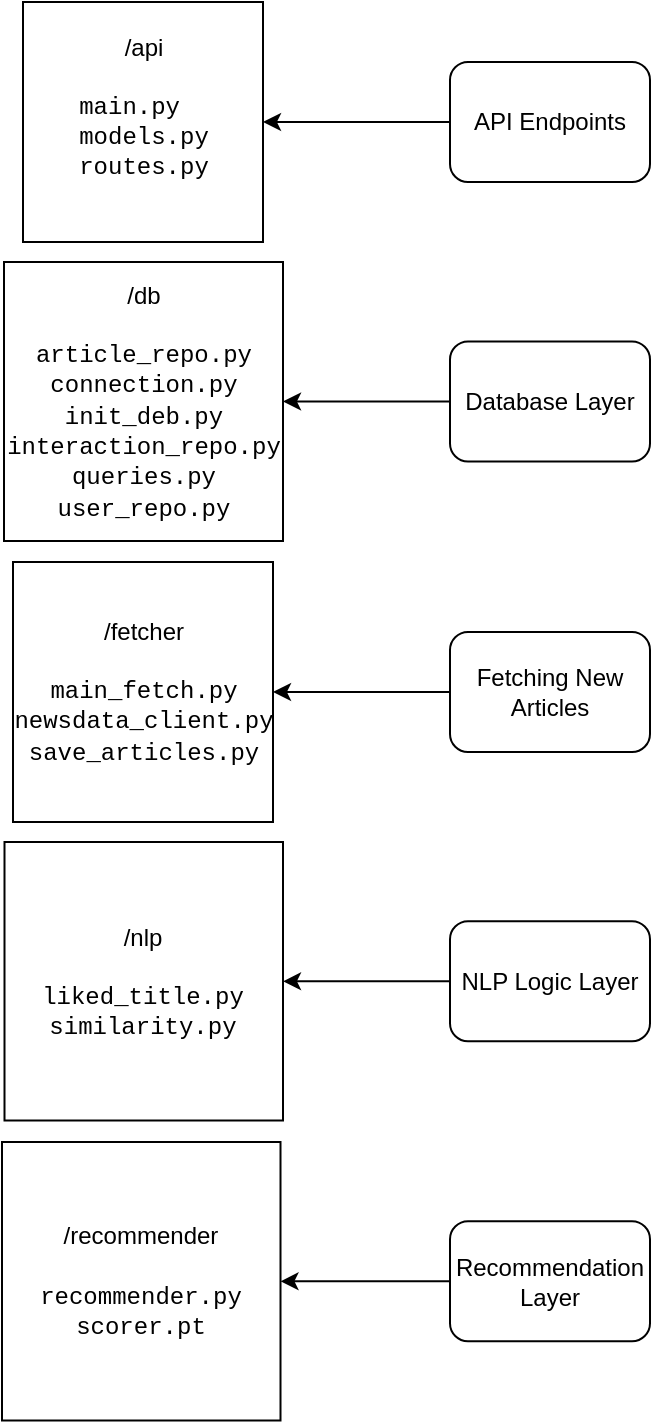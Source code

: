 <mxfile version="28.0.7">
  <diagram name="Page-1" id="AVT-TqWyHdbHqv9SzNXz">
    <mxGraphModel dx="1426" dy="790" grid="1" gridSize="10" guides="1" tooltips="1" connect="1" arrows="1" fold="1" page="1" pageScale="1" pageWidth="850" pageHeight="1100" math="0" shadow="0">
      <root>
        <mxCell id="0" />
        <mxCell id="1" parent="0" />
        <mxCell id="6kvLNTDZqLlbQICBbRyy-1" value="/api&lt;div&gt;&lt;br&gt;&lt;/div&gt;&lt;div style=&quot;text-align: left;&quot;&gt;&lt;font face=&quot;Courier New&quot;&gt;main.py&lt;/font&gt;&lt;/div&gt;&lt;div style=&quot;text-align: left;&quot;&gt;&lt;font face=&quot;Courier New&quot;&gt;models.py&lt;/font&gt;&lt;/div&gt;&lt;div style=&quot;text-align: left;&quot;&gt;&lt;font face=&quot;Courier New&quot;&gt;routes.py&lt;/font&gt;&lt;/div&gt;&lt;div style=&quot;text-align: left;&quot;&gt;&lt;br&gt;&lt;/div&gt;" style="whiteSpace=wrap;html=1;aspect=fixed;" vertex="1" parent="1">
          <mxGeometry x="296.5" y="30" width="120" height="120" as="geometry" />
        </mxCell>
        <mxCell id="6kvLNTDZqLlbQICBbRyy-2" value="/db&lt;div&gt;&lt;br&gt;&lt;div&gt;&lt;font face=&quot;Courier New&quot;&gt;article_repo.py&lt;/font&gt;&lt;/div&gt;&lt;div&gt;&lt;font face=&quot;Courier New&quot;&gt;connection.py&lt;/font&gt;&lt;/div&gt;&lt;div&gt;&lt;font face=&quot;Courier New&quot;&gt;init_deb.py&lt;/font&gt;&lt;/div&gt;&lt;div&gt;&lt;font face=&quot;Courier New&quot;&gt;interaction_repo.py&lt;/font&gt;&lt;/div&gt;&lt;div&gt;&lt;font face=&quot;Courier New&quot;&gt;queries.py&lt;/font&gt;&lt;/div&gt;&lt;div&gt;&lt;font face=&quot;Courier New&quot;&gt;user_repo.py&lt;/font&gt;&lt;/div&gt;&lt;/div&gt;" style="whiteSpace=wrap;html=1;aspect=fixed;align=center;" vertex="1" parent="1">
          <mxGeometry x="287" y="160" width="139.5" height="139.5" as="geometry" />
        </mxCell>
        <mxCell id="6kvLNTDZqLlbQICBbRyy-3" value="/fetcher&lt;div&gt;&lt;br&gt;&lt;/div&gt;&lt;div&gt;&lt;font face=&quot;Courier New&quot;&gt;main_fetch.py&lt;/font&gt;&lt;/div&gt;&lt;div&gt;&lt;font face=&quot;Courier New&quot;&gt;newsdata_client.py&lt;/font&gt;&lt;/div&gt;&lt;div&gt;&lt;font face=&quot;Courier New&quot;&gt;save_articles.py&lt;/font&gt;&lt;/div&gt;" style="whiteSpace=wrap;html=1;aspect=fixed;" vertex="1" parent="1">
          <mxGeometry x="291.5" y="310" width="130" height="130" as="geometry" />
        </mxCell>
        <mxCell id="6kvLNTDZqLlbQICBbRyy-7" value="&lt;div&gt;&lt;span style=&quot;background-color: transparent; color: light-dark(rgb(0, 0, 0), rgb(255, 255, 255));&quot;&gt;/nlp&lt;/span&gt;&lt;/div&gt;&lt;div&gt;&lt;br&gt;&lt;div&gt;&lt;font face=&quot;Courier New&quot;&gt;liked_title.py&lt;/font&gt;&lt;/div&gt;&lt;div&gt;&lt;font face=&quot;Courier New&quot;&gt;similarity.py&lt;/font&gt;&lt;/div&gt;&lt;/div&gt;" style="whiteSpace=wrap;html=1;aspect=fixed;" vertex="1" parent="1">
          <mxGeometry x="287.25" y="450" width="139.25" height="139.25" as="geometry" />
        </mxCell>
        <mxCell id="6kvLNTDZqLlbQICBbRyy-8" value="&lt;div&gt;/recommender&lt;/div&gt;&lt;div&gt;&lt;font face=&quot;Courier New&quot;&gt;&lt;br&gt;&lt;/font&gt;&lt;/div&gt;&lt;div&gt;&lt;font face=&quot;Courier New&quot;&gt;recommender.py&lt;/font&gt;&lt;/div&gt;&lt;div&gt;&lt;font face=&quot;Courier New&quot;&gt;scorer.pt&lt;/font&gt;&lt;/div&gt;" style="whiteSpace=wrap;html=1;aspect=fixed;" vertex="1" parent="1">
          <mxGeometry x="286" y="600" width="139.25" height="139.25" as="geometry" />
        </mxCell>
        <mxCell id="6kvLNTDZqLlbQICBbRyy-10" value="" style="edgeStyle=orthogonalEdgeStyle;rounded=0;orthogonalLoop=1;jettySize=auto;html=1;" edge="1" parent="1" source="6kvLNTDZqLlbQICBbRyy-9" target="6kvLNTDZqLlbQICBbRyy-1">
          <mxGeometry relative="1" as="geometry" />
        </mxCell>
        <mxCell id="6kvLNTDZqLlbQICBbRyy-9" value="API Endpoints" style="rounded=1;whiteSpace=wrap;html=1;" vertex="1" parent="1">
          <mxGeometry x="510" y="60" width="100" height="60" as="geometry" />
        </mxCell>
        <mxCell id="6kvLNTDZqLlbQICBbRyy-12" value="" style="edgeStyle=orthogonalEdgeStyle;rounded=0;orthogonalLoop=1;jettySize=auto;html=1;" edge="1" parent="1" source="6kvLNTDZqLlbQICBbRyy-11" target="6kvLNTDZqLlbQICBbRyy-2">
          <mxGeometry relative="1" as="geometry" />
        </mxCell>
        <mxCell id="6kvLNTDZqLlbQICBbRyy-11" value="Database Layer" style="rounded=1;whiteSpace=wrap;html=1;" vertex="1" parent="1">
          <mxGeometry x="510" y="199.75" width="100" height="60" as="geometry" />
        </mxCell>
        <mxCell id="6kvLNTDZqLlbQICBbRyy-14" value="" style="edgeStyle=orthogonalEdgeStyle;rounded=0;orthogonalLoop=1;jettySize=auto;html=1;" edge="1" parent="1" source="6kvLNTDZqLlbQICBbRyy-13" target="6kvLNTDZqLlbQICBbRyy-3">
          <mxGeometry relative="1" as="geometry" />
        </mxCell>
        <mxCell id="6kvLNTDZqLlbQICBbRyy-13" value="Fetching New Articles" style="rounded=1;whiteSpace=wrap;html=1;" vertex="1" parent="1">
          <mxGeometry x="510" y="345" width="100" height="60" as="geometry" />
        </mxCell>
        <mxCell id="6kvLNTDZqLlbQICBbRyy-16" value="" style="edgeStyle=orthogonalEdgeStyle;rounded=0;orthogonalLoop=1;jettySize=auto;html=1;" edge="1" parent="1" source="6kvLNTDZqLlbQICBbRyy-15" target="6kvLNTDZqLlbQICBbRyy-7">
          <mxGeometry relative="1" as="geometry" />
        </mxCell>
        <mxCell id="6kvLNTDZqLlbQICBbRyy-15" value="NLP Logic Layer" style="rounded=1;whiteSpace=wrap;html=1;" vertex="1" parent="1">
          <mxGeometry x="510" y="489.63" width="100" height="60" as="geometry" />
        </mxCell>
        <mxCell id="6kvLNTDZqLlbQICBbRyy-18" value="" style="edgeStyle=orthogonalEdgeStyle;rounded=0;orthogonalLoop=1;jettySize=auto;html=1;" edge="1" parent="1" source="6kvLNTDZqLlbQICBbRyy-17" target="6kvLNTDZqLlbQICBbRyy-8">
          <mxGeometry relative="1" as="geometry" />
        </mxCell>
        <mxCell id="6kvLNTDZqLlbQICBbRyy-17" value="Recommendation Layer" style="rounded=1;whiteSpace=wrap;html=1;" vertex="1" parent="1">
          <mxGeometry x="510" y="639.63" width="100" height="60" as="geometry" />
        </mxCell>
      </root>
    </mxGraphModel>
  </diagram>
</mxfile>
